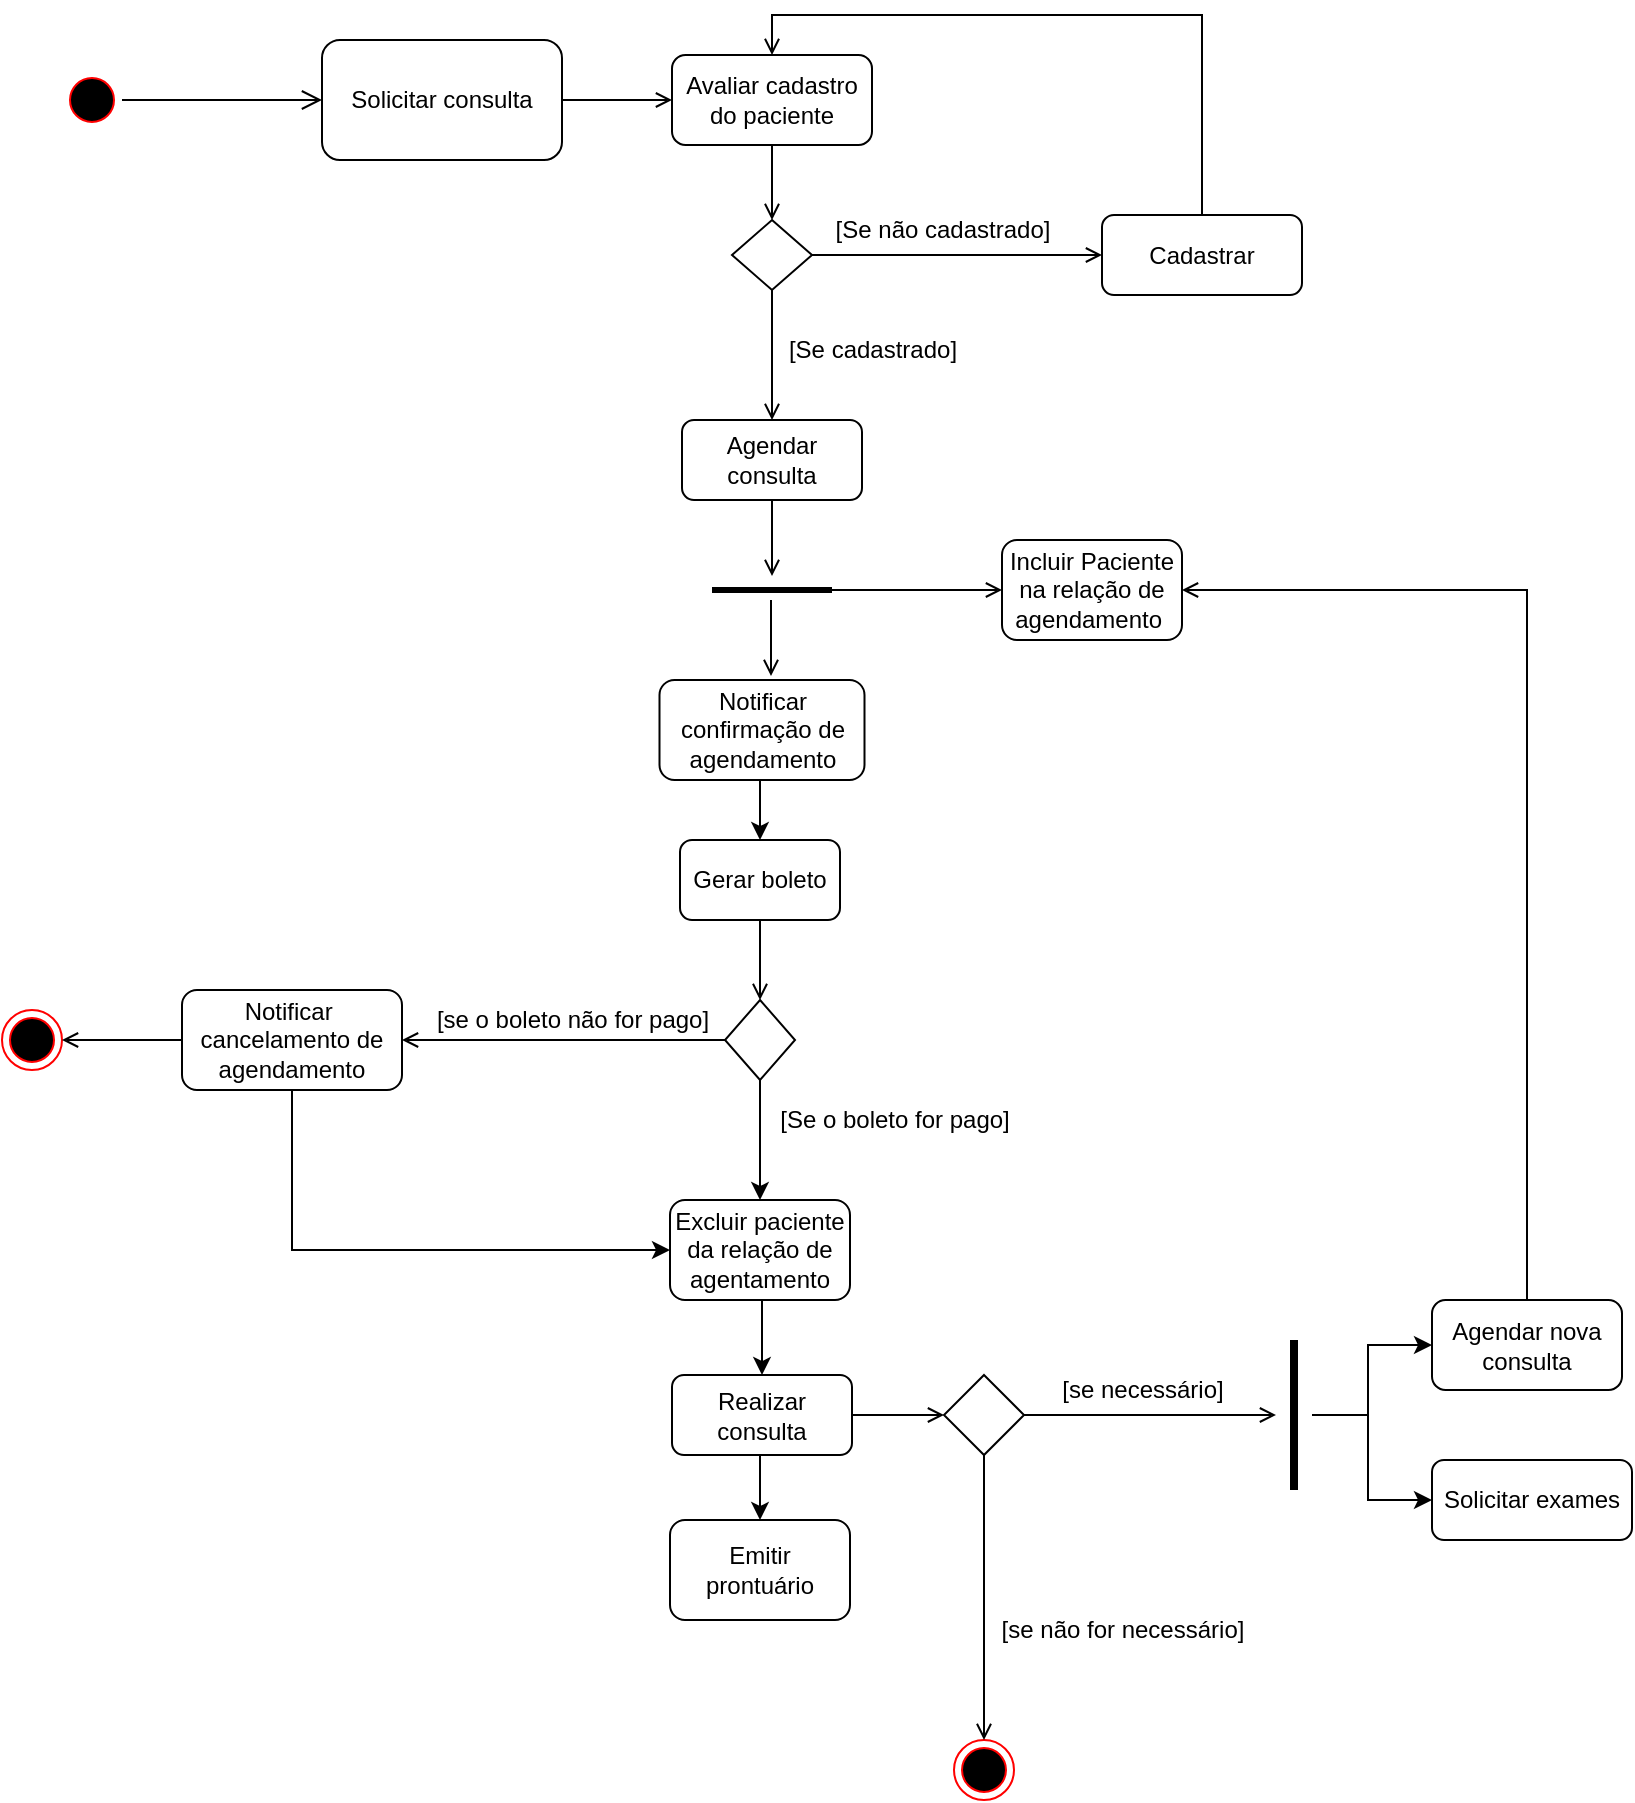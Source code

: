 <mxfile version="24.4.4" type="device">
  <diagram name="Página-1" id="xSe9v-FYYEb4WducE0Oh">
    <mxGraphModel dx="1919" dy="565" grid="1" gridSize="10" guides="1" tooltips="1" connect="1" arrows="1" fold="1" page="1" pageScale="1" pageWidth="827" pageHeight="1169" math="0" shadow="0">
      <root>
        <mxCell id="0" />
        <mxCell id="1" parent="0" />
        <mxCell id="SKQrnc92cqR1Qoh1KWxE-17" style="edgeStyle=orthogonalEdgeStyle;rounded=0;orthogonalLoop=1;jettySize=auto;html=1;exitX=1;exitY=0.5;exitDx=0;exitDy=0;entryX=0;entryY=0.5;entryDx=0;entryDy=0;endArrow=open;endFill=0;" edge="1" parent="1" source="SKQrnc92cqR1Qoh1KWxE-1" target="SKQrnc92cqR1Qoh1KWxE-2">
          <mxGeometry relative="1" as="geometry" />
        </mxCell>
        <mxCell id="SKQrnc92cqR1Qoh1KWxE-1" value="Solicitar consulta" style="rounded=1;whiteSpace=wrap;html=1;" vertex="1" parent="1">
          <mxGeometry x="150" y="110" width="120" height="60" as="geometry" />
        </mxCell>
        <mxCell id="SKQrnc92cqR1Qoh1KWxE-23" style="edgeStyle=orthogonalEdgeStyle;rounded=0;orthogonalLoop=1;jettySize=auto;html=1;exitX=0.5;exitY=1;exitDx=0;exitDy=0;entryX=0.5;entryY=0;entryDx=0;entryDy=0;endArrow=open;endFill=0;" edge="1" parent="1" source="SKQrnc92cqR1Qoh1KWxE-2" target="SKQrnc92cqR1Qoh1KWxE-6">
          <mxGeometry relative="1" as="geometry" />
        </mxCell>
        <mxCell id="SKQrnc92cqR1Qoh1KWxE-2" value="Avaliar cadastro do paciente" style="rounded=1;whiteSpace=wrap;html=1;" vertex="1" parent="1">
          <mxGeometry x="325" y="117.5" width="100" height="45" as="geometry" />
        </mxCell>
        <mxCell id="SKQrnc92cqR1Qoh1KWxE-25" style="edgeStyle=orthogonalEdgeStyle;rounded=0;orthogonalLoop=1;jettySize=auto;html=1;exitX=0.5;exitY=0;exitDx=0;exitDy=0;entryX=0.5;entryY=0;entryDx=0;entryDy=0;endArrow=open;endFill=0;" edge="1" parent="1" source="SKQrnc92cqR1Qoh1KWxE-3" target="SKQrnc92cqR1Qoh1KWxE-2">
          <mxGeometry relative="1" as="geometry" />
        </mxCell>
        <mxCell id="SKQrnc92cqR1Qoh1KWxE-3" value="Cadastrar" style="rounded=1;whiteSpace=wrap;html=1;" vertex="1" parent="1">
          <mxGeometry x="540" y="197.5" width="100" height="40" as="geometry" />
        </mxCell>
        <mxCell id="SKQrnc92cqR1Qoh1KWxE-4" value="Agendar consulta" style="rounded=1;whiteSpace=wrap;html=1;" vertex="1" parent="1">
          <mxGeometry x="330" y="300" width="90" height="40" as="geometry" />
        </mxCell>
        <mxCell id="SKQrnc92cqR1Qoh1KWxE-50" style="edgeStyle=orthogonalEdgeStyle;rounded=0;orthogonalLoop=1;jettySize=auto;html=1;entryX=0;entryY=0.5;entryDx=0;entryDy=0;endArrow=open;endFill=0;" edge="1" parent="1" source="SKQrnc92cqR1Qoh1KWxE-5" target="SKQrnc92cqR1Qoh1KWxE-29">
          <mxGeometry relative="1" as="geometry" />
        </mxCell>
        <mxCell id="SKQrnc92cqR1Qoh1KWxE-5" value="" style="line;strokeWidth=3;fillColor=none;align=left;verticalAlign=middle;spacingTop=-1;spacingLeft=3;spacingRight=3;rotatable=0;labelPosition=right;points=[];portConstraint=eastwest;strokeColor=inherit;" vertex="1" parent="1">
          <mxGeometry x="345" y="378" width="60" height="14" as="geometry" />
        </mxCell>
        <mxCell id="SKQrnc92cqR1Qoh1KWxE-24" style="edgeStyle=orthogonalEdgeStyle;rounded=0;orthogonalLoop=1;jettySize=auto;html=1;entryX=0;entryY=0.5;entryDx=0;entryDy=0;endArrow=open;endFill=0;" edge="1" parent="1" source="SKQrnc92cqR1Qoh1KWxE-6" target="SKQrnc92cqR1Qoh1KWxE-3">
          <mxGeometry relative="1" as="geometry" />
        </mxCell>
        <mxCell id="SKQrnc92cqR1Qoh1KWxE-26" style="edgeStyle=orthogonalEdgeStyle;rounded=0;orthogonalLoop=1;jettySize=auto;html=1;exitX=0.5;exitY=1;exitDx=0;exitDy=0;entryX=0.5;entryY=0;entryDx=0;entryDy=0;endArrow=open;endFill=0;" edge="1" parent="1" source="SKQrnc92cqR1Qoh1KWxE-6" target="SKQrnc92cqR1Qoh1KWxE-4">
          <mxGeometry relative="1" as="geometry" />
        </mxCell>
        <mxCell id="SKQrnc92cqR1Qoh1KWxE-6" value="" style="rhombus;whiteSpace=wrap;html=1;" vertex="1" parent="1">
          <mxGeometry x="355" y="200" width="40" height="35" as="geometry" />
        </mxCell>
        <mxCell id="SKQrnc92cqR1Qoh1KWxE-15" value="" style="ellipse;html=1;shape=startState;fillColor=#000000;strokeColor=#ff0000;" vertex="1" parent="1">
          <mxGeometry x="20" y="125" width="30" height="30" as="geometry" />
        </mxCell>
        <mxCell id="SKQrnc92cqR1Qoh1KWxE-16" value="" style="edgeStyle=orthogonalEdgeStyle;html=1;verticalAlign=bottom;endArrow=open;endSize=8;strokeColor=#000000;rounded=0;entryX=0;entryY=0.5;entryDx=0;entryDy=0;" edge="1" source="SKQrnc92cqR1Qoh1KWxE-15" parent="1" target="SKQrnc92cqR1Qoh1KWxE-1">
          <mxGeometry relative="1" as="geometry">
            <mxPoint x="35" y="210" as="targetPoint" />
          </mxGeometry>
        </mxCell>
        <mxCell id="SKQrnc92cqR1Qoh1KWxE-18" value="[Se não cadastrado]" style="text;html=1;align=center;verticalAlign=middle;resizable=0;points=[];autosize=1;strokeColor=none;fillColor=none;" vertex="1" parent="1">
          <mxGeometry x="395" y="190" width="130" height="30" as="geometry" />
        </mxCell>
        <mxCell id="SKQrnc92cqR1Qoh1KWxE-19" value="[Se cadastrado]" style="text;html=1;align=center;verticalAlign=middle;resizable=0;points=[];autosize=1;strokeColor=none;fillColor=none;" vertex="1" parent="1">
          <mxGeometry x="370" y="250" width="110" height="30" as="geometry" />
        </mxCell>
        <mxCell id="SKQrnc92cqR1Qoh1KWxE-79" style="edgeStyle=orthogonalEdgeStyle;rounded=0;orthogonalLoop=1;jettySize=auto;html=1;startArrow=open;startFill=0;endArrow=none;endFill=0;" edge="1" parent="1" source="SKQrnc92cqR1Qoh1KWxE-29" target="SKQrnc92cqR1Qoh1KWxE-30">
          <mxGeometry relative="1" as="geometry" />
        </mxCell>
        <mxCell id="SKQrnc92cqR1Qoh1KWxE-29" value="Incluir Paciente na relação de agendamento&amp;nbsp;" style="rounded=1;whiteSpace=wrap;html=1;" vertex="1" parent="1">
          <mxGeometry x="490" y="360" width="90" height="50" as="geometry" />
        </mxCell>
        <mxCell id="SKQrnc92cqR1Qoh1KWxE-30" value="Agendar nova consulta" style="rounded=1;whiteSpace=wrap;html=1;" vertex="1" parent="1">
          <mxGeometry x="705" y="740" width="95" height="45" as="geometry" />
        </mxCell>
        <mxCell id="SKQrnc92cqR1Qoh1KWxE-92" style="edgeStyle=orthogonalEdgeStyle;rounded=0;orthogonalLoop=1;jettySize=auto;html=1;exitX=0.5;exitY=1;exitDx=0;exitDy=0;entryX=0.5;entryY=0;entryDx=0;entryDy=0;" edge="1" parent="1" source="SKQrnc92cqR1Qoh1KWxE-31" target="SKQrnc92cqR1Qoh1KWxE-33">
          <mxGeometry relative="1" as="geometry" />
        </mxCell>
        <mxCell id="SKQrnc92cqR1Qoh1KWxE-31" value="Excluir paciente da relação de agentamento" style="rounded=1;whiteSpace=wrap;html=1;" vertex="1" parent="1">
          <mxGeometry x="324" y="690" width="90" height="50" as="geometry" />
        </mxCell>
        <mxCell id="SKQrnc92cqR1Qoh1KWxE-58" style="edgeStyle=orthogonalEdgeStyle;rounded=0;orthogonalLoop=1;jettySize=auto;html=1;exitX=0.5;exitY=1;exitDx=0;exitDy=0;entryX=0.5;entryY=0;entryDx=0;entryDy=0;endArrow=open;endFill=0;" edge="1" parent="1" source="SKQrnc92cqR1Qoh1KWxE-32" target="SKQrnc92cqR1Qoh1KWxE-37">
          <mxGeometry relative="1" as="geometry" />
        </mxCell>
        <mxCell id="SKQrnc92cqR1Qoh1KWxE-32" value="Gerar boleto" style="rounded=1;whiteSpace=wrap;html=1;" vertex="1" parent="1">
          <mxGeometry x="329" y="510" width="80" height="40" as="geometry" />
        </mxCell>
        <mxCell id="SKQrnc92cqR1Qoh1KWxE-42" style="edgeStyle=orthogonalEdgeStyle;rounded=0;orthogonalLoop=1;jettySize=auto;html=1;exitX=1;exitY=0.5;exitDx=0;exitDy=0;entryX=0;entryY=0.5;entryDx=0;entryDy=0;endArrow=open;endFill=0;" edge="1" parent="1" source="SKQrnc92cqR1Qoh1KWxE-33" target="SKQrnc92cqR1Qoh1KWxE-38">
          <mxGeometry relative="1" as="geometry" />
        </mxCell>
        <mxCell id="SKQrnc92cqR1Qoh1KWxE-93" style="edgeStyle=orthogonalEdgeStyle;rounded=0;orthogonalLoop=1;jettySize=auto;html=1;exitX=0.5;exitY=1;exitDx=0;exitDy=0;entryX=0.5;entryY=0;entryDx=0;entryDy=0;" edge="1" parent="1" source="SKQrnc92cqR1Qoh1KWxE-33" target="SKQrnc92cqR1Qoh1KWxE-34">
          <mxGeometry relative="1" as="geometry" />
        </mxCell>
        <mxCell id="SKQrnc92cqR1Qoh1KWxE-33" value="Realizar consulta" style="rounded=1;whiteSpace=wrap;html=1;" vertex="1" parent="1">
          <mxGeometry x="325" y="777.5" width="90" height="40" as="geometry" />
        </mxCell>
        <mxCell id="SKQrnc92cqR1Qoh1KWxE-34" value="Emitir prontuário" style="rounded=1;whiteSpace=wrap;html=1;" vertex="1" parent="1">
          <mxGeometry x="324" y="850" width="90" height="50" as="geometry" />
        </mxCell>
        <mxCell id="SKQrnc92cqR1Qoh1KWxE-36" value="" style="ellipse;html=1;shape=endState;fillColor=#000000;strokeColor=#ff0000;" vertex="1" parent="1">
          <mxGeometry x="466" y="960" width="30" height="30" as="geometry" />
        </mxCell>
        <mxCell id="SKQrnc92cqR1Qoh1KWxE-85" style="edgeStyle=orthogonalEdgeStyle;rounded=0;orthogonalLoop=1;jettySize=auto;html=1;exitX=0;exitY=0.5;exitDx=0;exitDy=0;entryX=1;entryY=0.5;entryDx=0;entryDy=0;endArrow=open;endFill=0;" edge="1" parent="1" source="SKQrnc92cqR1Qoh1KWxE-37" target="SKQrnc92cqR1Qoh1KWxE-68">
          <mxGeometry relative="1" as="geometry" />
        </mxCell>
        <mxCell id="SKQrnc92cqR1Qoh1KWxE-91" style="edgeStyle=orthogonalEdgeStyle;rounded=0;orthogonalLoop=1;jettySize=auto;html=1;exitX=0.5;exitY=1;exitDx=0;exitDy=0;entryX=0.5;entryY=0;entryDx=0;entryDy=0;" edge="1" parent="1" source="SKQrnc92cqR1Qoh1KWxE-37" target="SKQrnc92cqR1Qoh1KWxE-31">
          <mxGeometry relative="1" as="geometry" />
        </mxCell>
        <mxCell id="SKQrnc92cqR1Qoh1KWxE-37" value="" style="rhombus;whiteSpace=wrap;html=1;" vertex="1" parent="1">
          <mxGeometry x="351.5" y="590" width="35" height="40" as="geometry" />
        </mxCell>
        <mxCell id="SKQrnc92cqR1Qoh1KWxE-43" style="edgeStyle=orthogonalEdgeStyle;rounded=0;orthogonalLoop=1;jettySize=auto;html=1;exitX=0.5;exitY=1;exitDx=0;exitDy=0;entryX=0.5;entryY=0;entryDx=0;entryDy=0;endArrow=open;endFill=0;" edge="1" parent="1" source="SKQrnc92cqR1Qoh1KWxE-38" target="SKQrnc92cqR1Qoh1KWxE-36">
          <mxGeometry relative="1" as="geometry" />
        </mxCell>
        <mxCell id="SKQrnc92cqR1Qoh1KWxE-75" style="edgeStyle=orthogonalEdgeStyle;rounded=0;orthogonalLoop=1;jettySize=auto;html=1;exitX=1;exitY=0.5;exitDx=0;exitDy=0;endArrow=open;endFill=0;" edge="1" parent="1" source="SKQrnc92cqR1Qoh1KWxE-38" target="SKQrnc92cqR1Qoh1KWxE-74">
          <mxGeometry relative="1" as="geometry" />
        </mxCell>
        <mxCell id="SKQrnc92cqR1Qoh1KWxE-38" value="" style="rhombus;whiteSpace=wrap;html=1;" vertex="1" parent="1">
          <mxGeometry x="461" y="777.5" width="40" height="40" as="geometry" />
        </mxCell>
        <mxCell id="SKQrnc92cqR1Qoh1KWxE-47" value="[se necessário]" style="text;html=1;align=center;verticalAlign=middle;resizable=0;points=[];autosize=1;strokeColor=none;fillColor=none;" vertex="1" parent="1">
          <mxGeometry x="510" y="770" width="100" height="30" as="geometry" />
        </mxCell>
        <mxCell id="SKQrnc92cqR1Qoh1KWxE-48" value="[se não for necessário]" style="text;html=1;align=center;verticalAlign=middle;resizable=0;points=[];autosize=1;strokeColor=none;fillColor=none;" vertex="1" parent="1">
          <mxGeometry x="480" y="890" width="140" height="30" as="geometry" />
        </mxCell>
        <mxCell id="SKQrnc92cqR1Qoh1KWxE-49" value="" style="ellipse;html=1;shape=endState;fillColor=#000000;strokeColor=#ff0000;" vertex="1" parent="1">
          <mxGeometry x="-10" y="595" width="30" height="30" as="geometry" />
        </mxCell>
        <mxCell id="SKQrnc92cqR1Qoh1KWxE-55" value="" style="html=1;verticalAlign=bottom;endArrow=open;curved=0;rounded=0;exitX=0.5;exitY=1;exitDx=0;exitDy=0;endFill=0;" edge="1" parent="1" source="SKQrnc92cqR1Qoh1KWxE-4" target="SKQrnc92cqR1Qoh1KWxE-5">
          <mxGeometry width="80" relative="1" as="geometry">
            <mxPoint x="345" y="360" as="sourcePoint" />
            <mxPoint x="375" y="370" as="targetPoint" />
          </mxGeometry>
        </mxCell>
        <mxCell id="SKQrnc92cqR1Qoh1KWxE-57" value="" style="html=1;verticalAlign=bottom;endArrow=open;curved=0;rounded=0;exitX=0.5;exitY=1;exitDx=0;exitDy=0;endFill=0;" edge="1" parent="1">
          <mxGeometry width="80" relative="1" as="geometry">
            <mxPoint x="374.5" y="390" as="sourcePoint" />
            <mxPoint x="374.5" y="428" as="targetPoint" />
          </mxGeometry>
        </mxCell>
        <mxCell id="SKQrnc92cqR1Qoh1KWxE-61" value="[Se o boleto for pago]" style="text;html=1;align=center;verticalAlign=middle;resizable=0;points=[];autosize=1;strokeColor=none;fillColor=none;" vertex="1" parent="1">
          <mxGeometry x="366" y="635" width="140" height="30" as="geometry" />
        </mxCell>
        <mxCell id="SKQrnc92cqR1Qoh1KWxE-63" value="[se o boleto não for pago]" style="text;html=1;align=center;verticalAlign=middle;resizable=0;points=[];autosize=1;strokeColor=none;fillColor=none;" vertex="1" parent="1">
          <mxGeometry x="195" y="585" width="160" height="30" as="geometry" />
        </mxCell>
        <mxCell id="SKQrnc92cqR1Qoh1KWxE-87" style="edgeStyle=orthogonalEdgeStyle;rounded=0;orthogonalLoop=1;jettySize=auto;html=1;exitX=0.5;exitY=1;exitDx=0;exitDy=0;entryX=0.5;entryY=0;entryDx=0;entryDy=0;" edge="1" parent="1" source="SKQrnc92cqR1Qoh1KWxE-67" target="SKQrnc92cqR1Qoh1KWxE-32">
          <mxGeometry relative="1" as="geometry" />
        </mxCell>
        <mxCell id="SKQrnc92cqR1Qoh1KWxE-67" value="&lt;div&gt;&lt;br&gt;&lt;/div&gt;Notificar confirmação de agendamento&lt;div&gt;&amp;nbsp;&lt;/div&gt;" style="rounded=1;whiteSpace=wrap;html=1;" vertex="1" parent="1">
          <mxGeometry x="318.75" y="430" width="102.5" height="50" as="geometry" />
        </mxCell>
        <mxCell id="SKQrnc92cqR1Qoh1KWxE-84" style="edgeStyle=orthogonalEdgeStyle;rounded=0;orthogonalLoop=1;jettySize=auto;html=1;endArrow=open;endFill=0;" edge="1" parent="1" source="SKQrnc92cqR1Qoh1KWxE-68" target="SKQrnc92cqR1Qoh1KWxE-49">
          <mxGeometry relative="1" as="geometry" />
        </mxCell>
        <mxCell id="SKQrnc92cqR1Qoh1KWxE-94" style="edgeStyle=orthogonalEdgeStyle;rounded=0;orthogonalLoop=1;jettySize=auto;html=1;exitX=0.5;exitY=1;exitDx=0;exitDy=0;entryX=0;entryY=0.5;entryDx=0;entryDy=0;" edge="1" parent="1" source="SKQrnc92cqR1Qoh1KWxE-68" target="SKQrnc92cqR1Qoh1KWxE-31">
          <mxGeometry relative="1" as="geometry" />
        </mxCell>
        <mxCell id="SKQrnc92cqR1Qoh1KWxE-68" value="Notificar&amp;nbsp; cancelamento de agendamento" style="rounded=1;whiteSpace=wrap;html=1;" vertex="1" parent="1">
          <mxGeometry x="80" y="585" width="110" height="50" as="geometry" />
        </mxCell>
        <mxCell id="SKQrnc92cqR1Qoh1KWxE-69" value="Solicitar exames" style="rounded=1;whiteSpace=wrap;html=1;" vertex="1" parent="1">
          <mxGeometry x="705" y="820" width="100" height="40" as="geometry" />
        </mxCell>
        <mxCell id="SKQrnc92cqR1Qoh1KWxE-95" style="edgeStyle=orthogonalEdgeStyle;rounded=0;orthogonalLoop=1;jettySize=auto;html=1;entryX=0;entryY=0.5;entryDx=0;entryDy=0;" edge="1" parent="1" source="SKQrnc92cqR1Qoh1KWxE-74" target="SKQrnc92cqR1Qoh1KWxE-30">
          <mxGeometry relative="1" as="geometry" />
        </mxCell>
        <mxCell id="SKQrnc92cqR1Qoh1KWxE-96" style="edgeStyle=orthogonalEdgeStyle;rounded=0;orthogonalLoop=1;jettySize=auto;html=1;entryX=0;entryY=0.5;entryDx=0;entryDy=0;" edge="1" parent="1" source="SKQrnc92cqR1Qoh1KWxE-74" target="SKQrnc92cqR1Qoh1KWxE-69">
          <mxGeometry relative="1" as="geometry" />
        </mxCell>
        <mxCell id="SKQrnc92cqR1Qoh1KWxE-74" value="" style="line;strokeWidth=4;fillColor=none;align=left;verticalAlign=middle;spacingTop=-1;spacingLeft=3;spacingRight=3;rotatable=0;labelPosition=right;points=[];portConstraint=eastwest;strokeColor=inherit;perimeterSpacing=4;direction=south;" vertex="1" parent="1">
          <mxGeometry x="631" y="760" width="10" height="75" as="geometry" />
        </mxCell>
      </root>
    </mxGraphModel>
  </diagram>
</mxfile>
